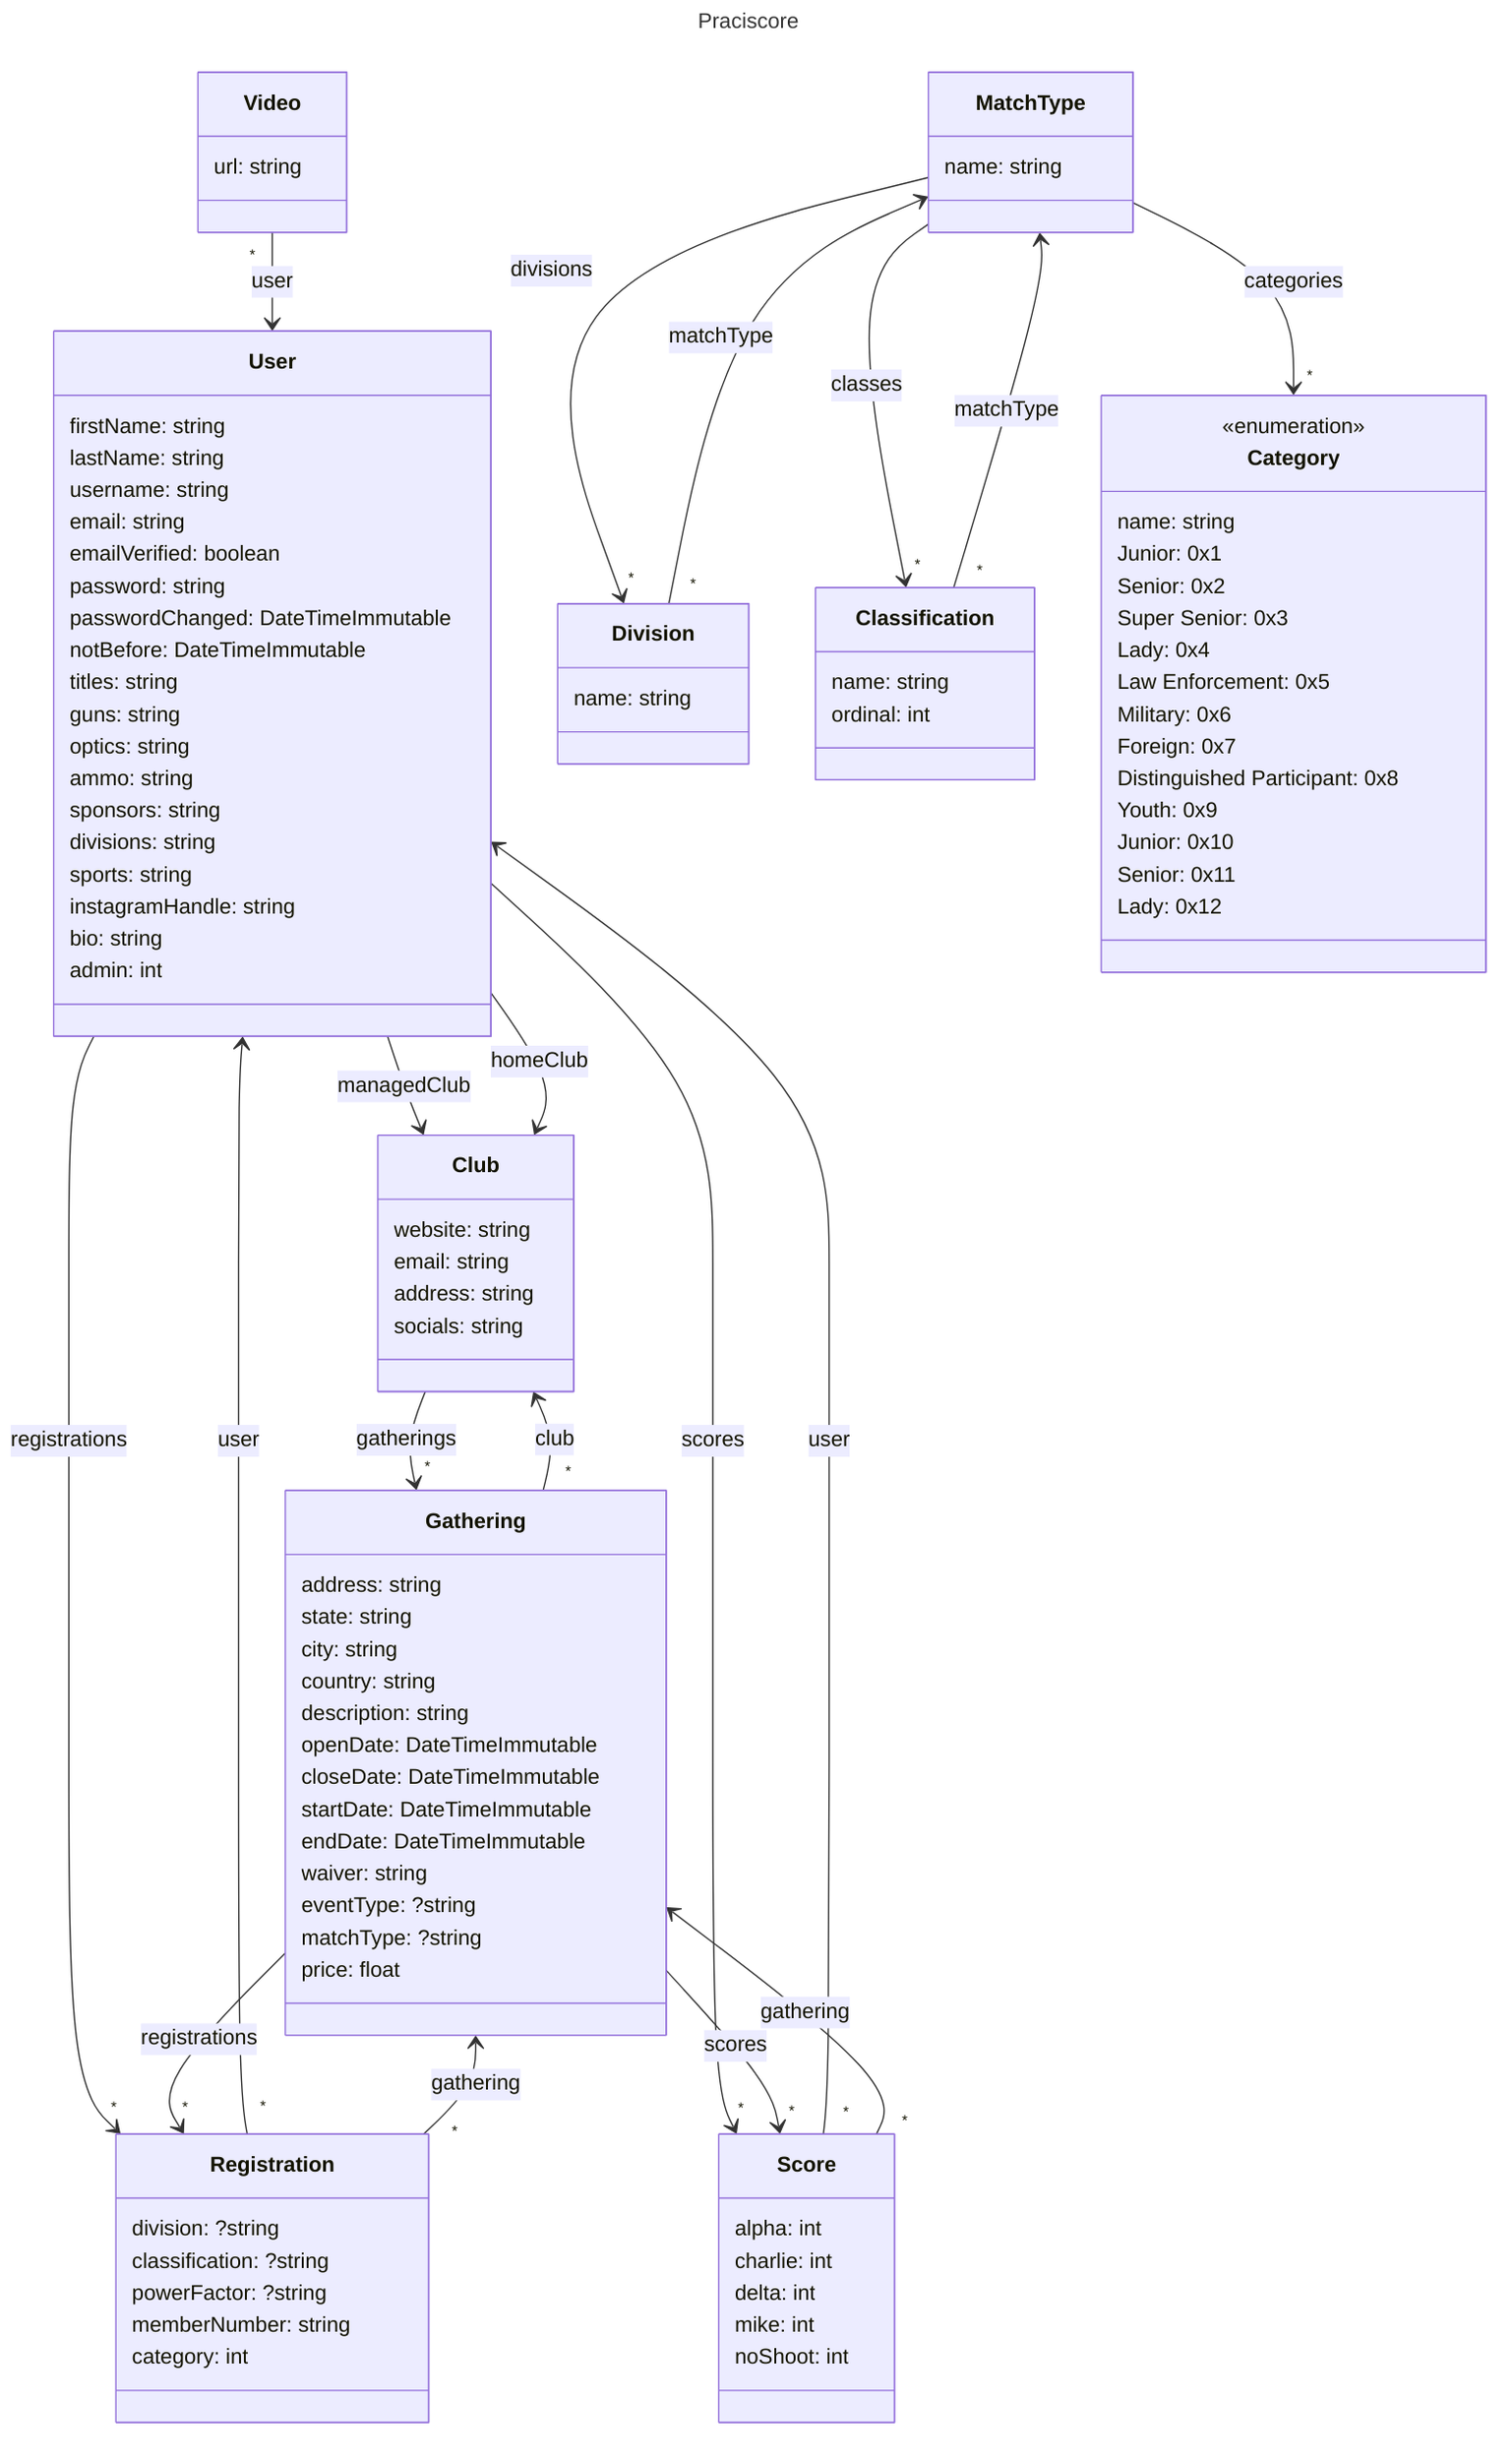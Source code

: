 ---
title: Praciscore
---
classDiagram
    User --> Club: managedClub
    User --> Club: homeClub
    User --> "*" Registration: registrations
    User --> "*" Score: scores
    class User {
        firstName: string
        lastName: string
        username: string
        email: string
        emailVerified: boolean
        password: string
        passwordChanged: DateTimeImmutable
        notBefore: DateTimeImmutable
        titles: string
        guns: string
        optics: string
        ammo: string
        sponsors: string
        divisions: string
        sports: string
        instagramHandle: string
        bio: string
        admin: int
    }
    Club --> "*" Gathering: gatherings
    class Club {
        website: string
        email: string
        address: string
        socials: string
    }
    Score "*" --> User: user
    Score "*" --> Gathering: gathering
    class Score {
        alpha: int
        charlie: int
        delta: int
        mike: int
        noShoot: int
    }

    Registration "*" --> User: user
    Registration "*" --> Gathering: gathering
    class Registration {
        division: ?string
        classification: ?string
        powerFactor: ?string
        memberNumber: string
        category: int
    }

    Gathering --> "*" Registration: registrations
    Gathering "*" --> Club: club
    Gathering --> "*" Score: scores
    class Gathering {
        address: string
        state: string
        city: string
        country: string
        description: string
        openDate: DateTimeImmutable
        closeDate: DateTimeImmutable
        startDate: DateTimeImmutable
        endDate: DateTimeImmutable
        waiver: string
        eventType: ?string
        matchType: ?string
        price: float
    }
    MatchType --> "*" Division: divisions
    MatchType --> "*" Classification: classes
    MatchType --> "*" Category: categories
    class MatchType {
        name: string
    }
    Division "*" --> MatchType: matchType
    class Division {
        name: string
    }
    Classification "*" --> MatchType: matchType
    class Classification {
        name: string
        ordinal: int
    }

    class Category {
        name: string
    }

    class Category {
        <<enumeration>>
        Junior: 0x1
        Senior: 0x2
        Super Senior: 0x3
        Lady: 0x4
        Law Enforcement: 0x5
        Military: 0x6
        Foreign: 0x7
        Distinguished Participant: 0x8
        Youth: 0x9
        Junior: 0x10
        Senior: 0x11
        Lady: 0x12
    }

    Video "*" --> User: user
    class Video {
        url: string
    }